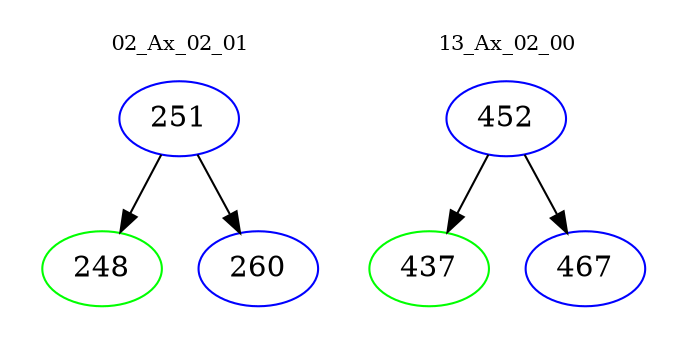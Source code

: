 digraph{
subgraph cluster_0 {
color = white
label = "02_Ax_02_01";
fontsize=10;
T0_251 [label="251", color="blue"]
T0_251 -> T0_248 [color="black"]
T0_248 [label="248", color="green"]
T0_251 -> T0_260 [color="black"]
T0_260 [label="260", color="blue"]
}
subgraph cluster_1 {
color = white
label = "13_Ax_02_00";
fontsize=10;
T1_452 [label="452", color="blue"]
T1_452 -> T1_437 [color="black"]
T1_437 [label="437", color="green"]
T1_452 -> T1_467 [color="black"]
T1_467 [label="467", color="blue"]
}
}
